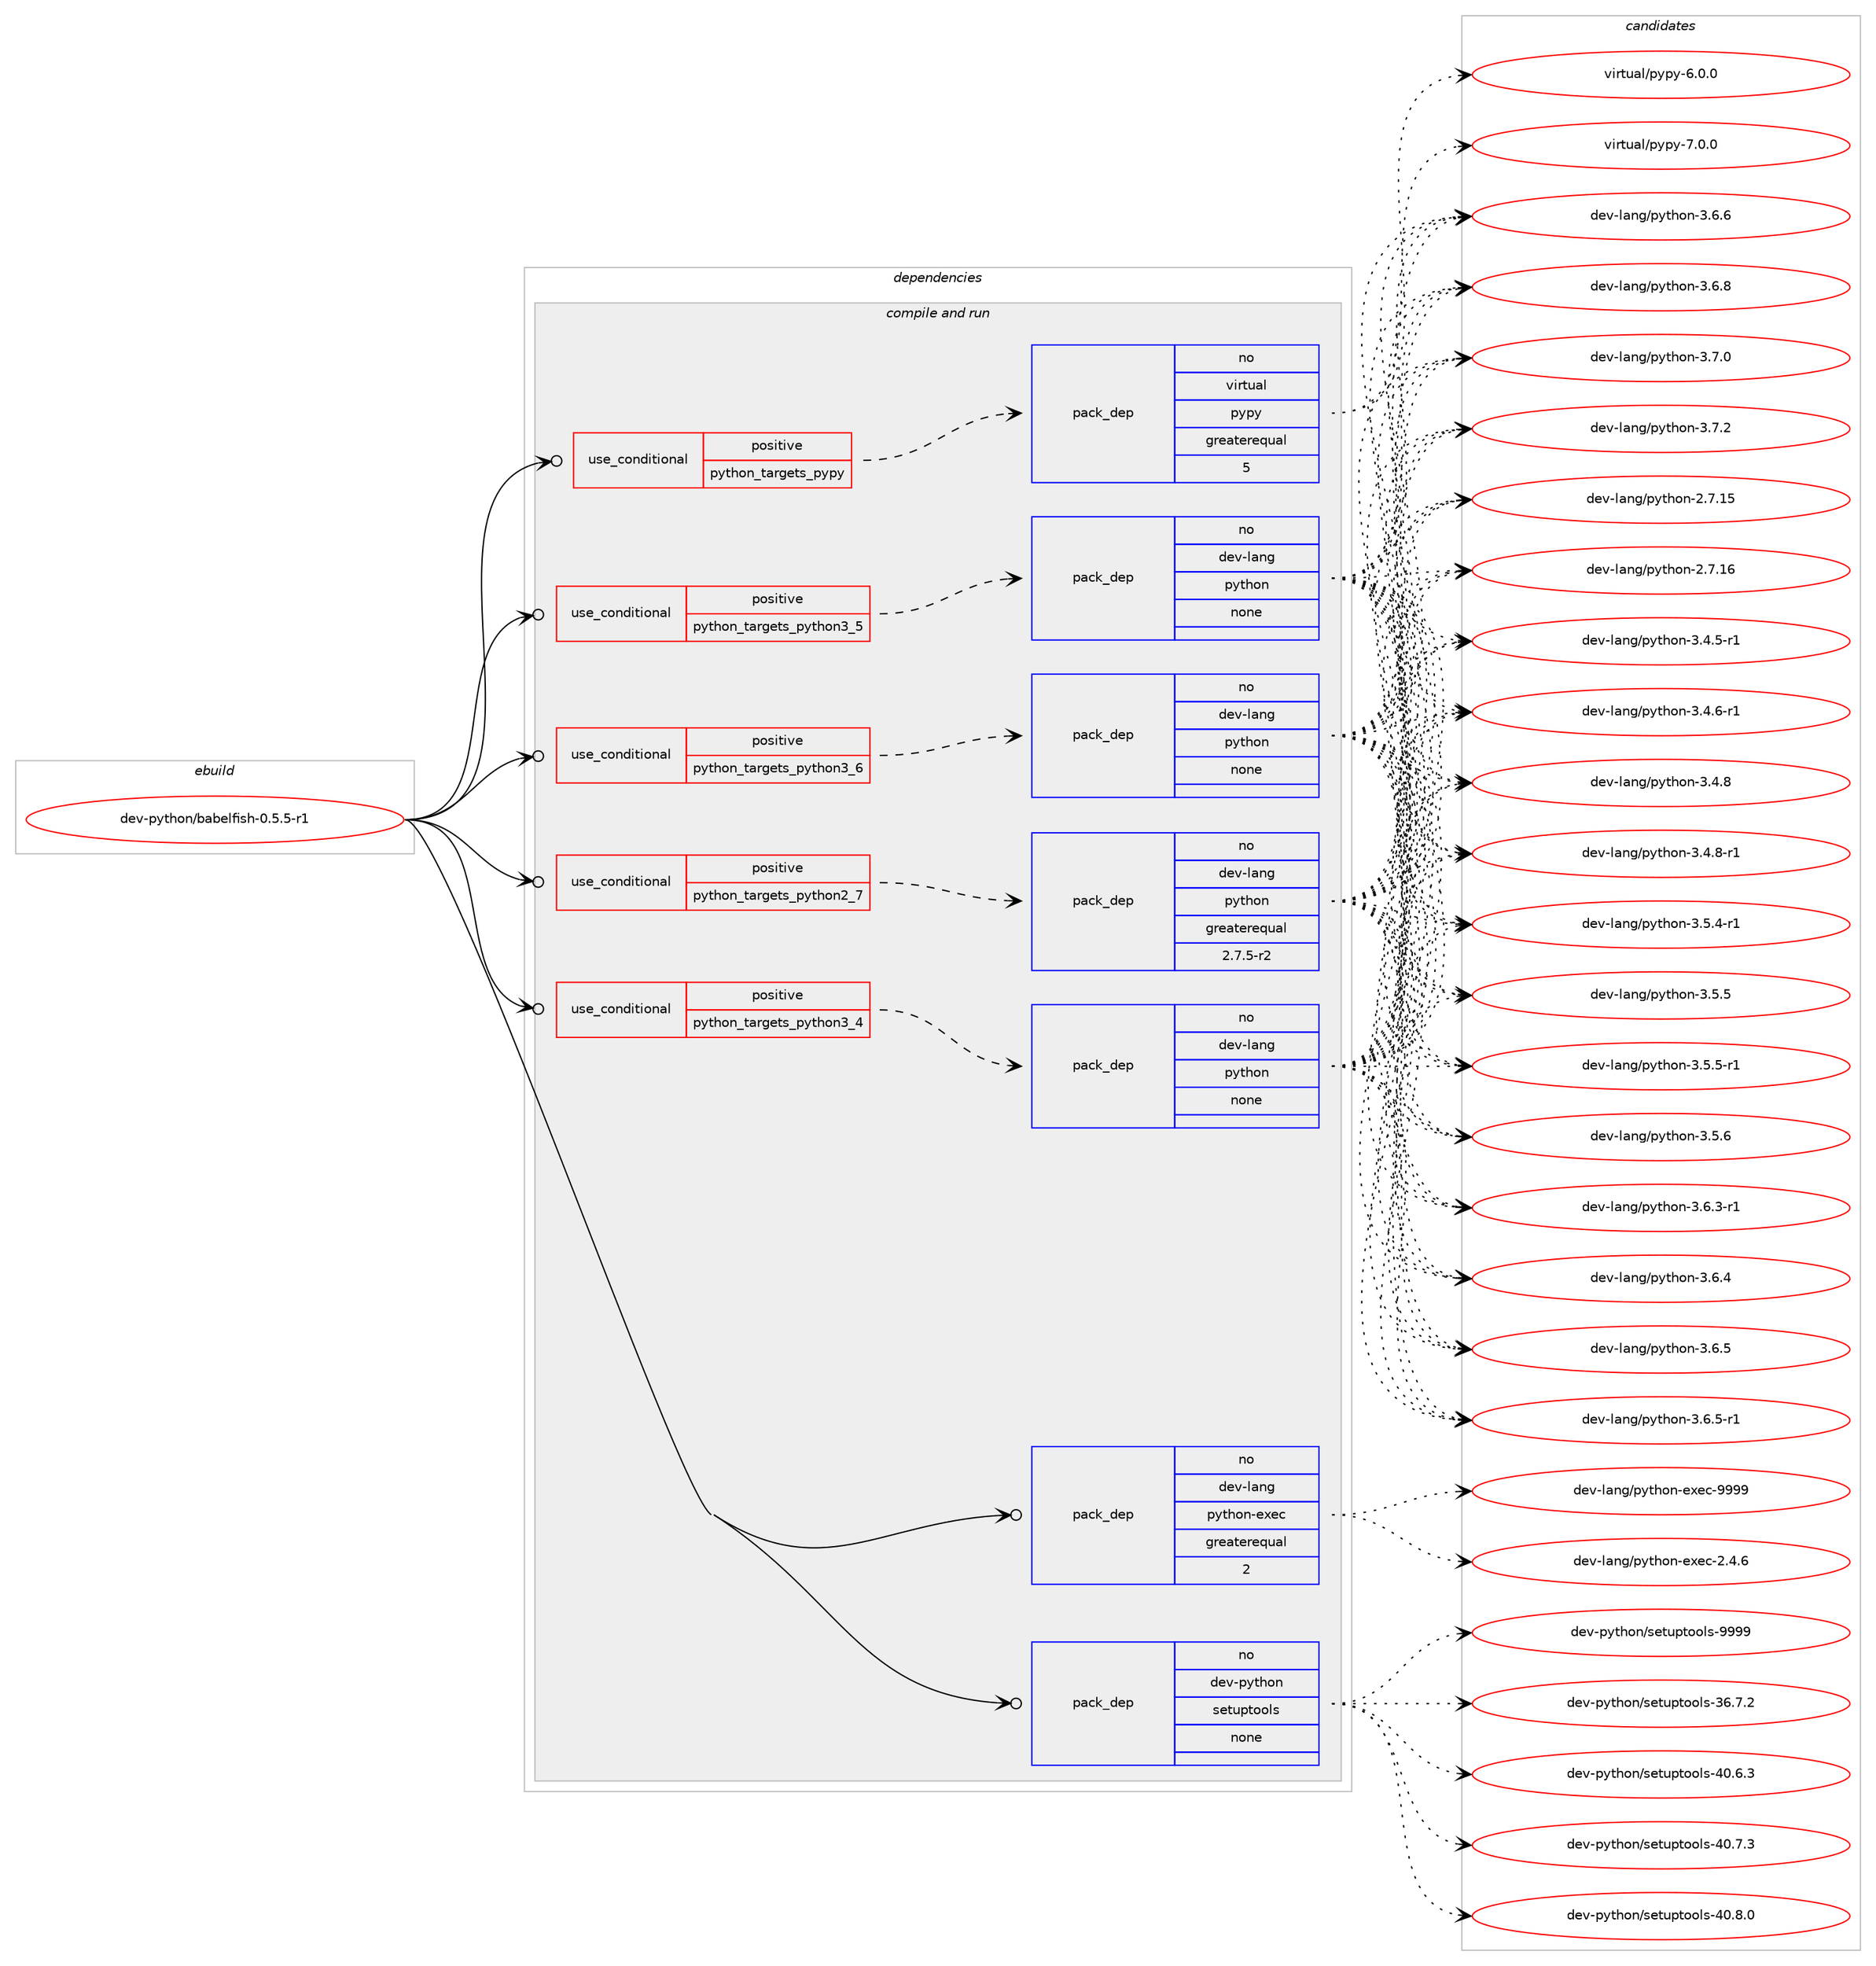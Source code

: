 digraph prolog {

# *************
# Graph options
# *************

newrank=true;
concentrate=true;
compound=true;
graph [rankdir=LR,fontname=Helvetica,fontsize=10,ranksep=1.5];#, ranksep=2.5, nodesep=0.2];
edge  [arrowhead=vee];
node  [fontname=Helvetica,fontsize=10];

# **********
# The ebuild
# **********

subgraph cluster_leftcol {
color=gray;
rank=same;
label=<<i>ebuild</i>>;
id [label="dev-python/babelfish-0.5.5-r1", color=red, width=4, href="../dev-python/babelfish-0.5.5-r1.svg"];
}

# ****************
# The dependencies
# ****************

subgraph cluster_midcol {
color=gray;
label=<<i>dependencies</i>>;
subgraph cluster_compile {
fillcolor="#eeeeee";
style=filled;
label=<<i>compile</i>>;
}
subgraph cluster_compileandrun {
fillcolor="#eeeeee";
style=filled;
label=<<i>compile and run</i>>;
subgraph cond371385 {
dependency1400177 [label=<<TABLE BORDER="0" CELLBORDER="1" CELLSPACING="0" CELLPADDING="4"><TR><TD ROWSPAN="3" CELLPADDING="10">use_conditional</TD></TR><TR><TD>positive</TD></TR><TR><TD>python_targets_pypy</TD></TR></TABLE>>, shape=none, color=red];
subgraph pack1005565 {
dependency1400178 [label=<<TABLE BORDER="0" CELLBORDER="1" CELLSPACING="0" CELLPADDING="4" WIDTH="220"><TR><TD ROWSPAN="6" CELLPADDING="30">pack_dep</TD></TR><TR><TD WIDTH="110">no</TD></TR><TR><TD>virtual</TD></TR><TR><TD>pypy</TD></TR><TR><TD>greaterequal</TD></TR><TR><TD>5</TD></TR></TABLE>>, shape=none, color=blue];
}
dependency1400177:e -> dependency1400178:w [weight=20,style="dashed",arrowhead="vee"];
}
id:e -> dependency1400177:w [weight=20,style="solid",arrowhead="odotvee"];
subgraph cond371386 {
dependency1400179 [label=<<TABLE BORDER="0" CELLBORDER="1" CELLSPACING="0" CELLPADDING="4"><TR><TD ROWSPAN="3" CELLPADDING="10">use_conditional</TD></TR><TR><TD>positive</TD></TR><TR><TD>python_targets_python2_7</TD></TR></TABLE>>, shape=none, color=red];
subgraph pack1005566 {
dependency1400180 [label=<<TABLE BORDER="0" CELLBORDER="1" CELLSPACING="0" CELLPADDING="4" WIDTH="220"><TR><TD ROWSPAN="6" CELLPADDING="30">pack_dep</TD></TR><TR><TD WIDTH="110">no</TD></TR><TR><TD>dev-lang</TD></TR><TR><TD>python</TD></TR><TR><TD>greaterequal</TD></TR><TR><TD>2.7.5-r2</TD></TR></TABLE>>, shape=none, color=blue];
}
dependency1400179:e -> dependency1400180:w [weight=20,style="dashed",arrowhead="vee"];
}
id:e -> dependency1400179:w [weight=20,style="solid",arrowhead="odotvee"];
subgraph cond371387 {
dependency1400181 [label=<<TABLE BORDER="0" CELLBORDER="1" CELLSPACING="0" CELLPADDING="4"><TR><TD ROWSPAN="3" CELLPADDING="10">use_conditional</TD></TR><TR><TD>positive</TD></TR><TR><TD>python_targets_python3_4</TD></TR></TABLE>>, shape=none, color=red];
subgraph pack1005567 {
dependency1400182 [label=<<TABLE BORDER="0" CELLBORDER="1" CELLSPACING="0" CELLPADDING="4" WIDTH="220"><TR><TD ROWSPAN="6" CELLPADDING="30">pack_dep</TD></TR><TR><TD WIDTH="110">no</TD></TR><TR><TD>dev-lang</TD></TR><TR><TD>python</TD></TR><TR><TD>none</TD></TR><TR><TD></TD></TR></TABLE>>, shape=none, color=blue];
}
dependency1400181:e -> dependency1400182:w [weight=20,style="dashed",arrowhead="vee"];
}
id:e -> dependency1400181:w [weight=20,style="solid",arrowhead="odotvee"];
subgraph cond371388 {
dependency1400183 [label=<<TABLE BORDER="0" CELLBORDER="1" CELLSPACING="0" CELLPADDING="4"><TR><TD ROWSPAN="3" CELLPADDING="10">use_conditional</TD></TR><TR><TD>positive</TD></TR><TR><TD>python_targets_python3_5</TD></TR></TABLE>>, shape=none, color=red];
subgraph pack1005568 {
dependency1400184 [label=<<TABLE BORDER="0" CELLBORDER="1" CELLSPACING="0" CELLPADDING="4" WIDTH="220"><TR><TD ROWSPAN="6" CELLPADDING="30">pack_dep</TD></TR><TR><TD WIDTH="110">no</TD></TR><TR><TD>dev-lang</TD></TR><TR><TD>python</TD></TR><TR><TD>none</TD></TR><TR><TD></TD></TR></TABLE>>, shape=none, color=blue];
}
dependency1400183:e -> dependency1400184:w [weight=20,style="dashed",arrowhead="vee"];
}
id:e -> dependency1400183:w [weight=20,style="solid",arrowhead="odotvee"];
subgraph cond371389 {
dependency1400185 [label=<<TABLE BORDER="0" CELLBORDER="1" CELLSPACING="0" CELLPADDING="4"><TR><TD ROWSPAN="3" CELLPADDING="10">use_conditional</TD></TR><TR><TD>positive</TD></TR><TR><TD>python_targets_python3_6</TD></TR></TABLE>>, shape=none, color=red];
subgraph pack1005569 {
dependency1400186 [label=<<TABLE BORDER="0" CELLBORDER="1" CELLSPACING="0" CELLPADDING="4" WIDTH="220"><TR><TD ROWSPAN="6" CELLPADDING="30">pack_dep</TD></TR><TR><TD WIDTH="110">no</TD></TR><TR><TD>dev-lang</TD></TR><TR><TD>python</TD></TR><TR><TD>none</TD></TR><TR><TD></TD></TR></TABLE>>, shape=none, color=blue];
}
dependency1400185:e -> dependency1400186:w [weight=20,style="dashed",arrowhead="vee"];
}
id:e -> dependency1400185:w [weight=20,style="solid",arrowhead="odotvee"];
subgraph pack1005570 {
dependency1400187 [label=<<TABLE BORDER="0" CELLBORDER="1" CELLSPACING="0" CELLPADDING="4" WIDTH="220"><TR><TD ROWSPAN="6" CELLPADDING="30">pack_dep</TD></TR><TR><TD WIDTH="110">no</TD></TR><TR><TD>dev-lang</TD></TR><TR><TD>python-exec</TD></TR><TR><TD>greaterequal</TD></TR><TR><TD>2</TD></TR></TABLE>>, shape=none, color=blue];
}
id:e -> dependency1400187:w [weight=20,style="solid",arrowhead="odotvee"];
subgraph pack1005571 {
dependency1400188 [label=<<TABLE BORDER="0" CELLBORDER="1" CELLSPACING="0" CELLPADDING="4" WIDTH="220"><TR><TD ROWSPAN="6" CELLPADDING="30">pack_dep</TD></TR><TR><TD WIDTH="110">no</TD></TR><TR><TD>dev-python</TD></TR><TR><TD>setuptools</TD></TR><TR><TD>none</TD></TR><TR><TD></TD></TR></TABLE>>, shape=none, color=blue];
}
id:e -> dependency1400188:w [weight=20,style="solid",arrowhead="odotvee"];
}
subgraph cluster_run {
fillcolor="#eeeeee";
style=filled;
label=<<i>run</i>>;
}
}

# **************
# The candidates
# **************

subgraph cluster_choices {
rank=same;
color=gray;
label=<<i>candidates</i>>;

subgraph choice1005565 {
color=black;
nodesep=1;
choice1181051141161179710847112121112121455446484648 [label="virtual/pypy-6.0.0", color=red, width=4,href="../virtual/pypy-6.0.0.svg"];
choice1181051141161179710847112121112121455546484648 [label="virtual/pypy-7.0.0", color=red, width=4,href="../virtual/pypy-7.0.0.svg"];
dependency1400178:e -> choice1181051141161179710847112121112121455446484648:w [style=dotted,weight="100"];
dependency1400178:e -> choice1181051141161179710847112121112121455546484648:w [style=dotted,weight="100"];
}
subgraph choice1005566 {
color=black;
nodesep=1;
choice10010111845108971101034711212111610411111045504655464953 [label="dev-lang/python-2.7.15", color=red, width=4,href="../dev-lang/python-2.7.15.svg"];
choice10010111845108971101034711212111610411111045504655464954 [label="dev-lang/python-2.7.16", color=red, width=4,href="../dev-lang/python-2.7.16.svg"];
choice1001011184510897110103471121211161041111104551465246534511449 [label="dev-lang/python-3.4.5-r1", color=red, width=4,href="../dev-lang/python-3.4.5-r1.svg"];
choice1001011184510897110103471121211161041111104551465246544511449 [label="dev-lang/python-3.4.6-r1", color=red, width=4,href="../dev-lang/python-3.4.6-r1.svg"];
choice100101118451089711010347112121116104111110455146524656 [label="dev-lang/python-3.4.8", color=red, width=4,href="../dev-lang/python-3.4.8.svg"];
choice1001011184510897110103471121211161041111104551465246564511449 [label="dev-lang/python-3.4.8-r1", color=red, width=4,href="../dev-lang/python-3.4.8-r1.svg"];
choice1001011184510897110103471121211161041111104551465346524511449 [label="dev-lang/python-3.5.4-r1", color=red, width=4,href="../dev-lang/python-3.5.4-r1.svg"];
choice100101118451089711010347112121116104111110455146534653 [label="dev-lang/python-3.5.5", color=red, width=4,href="../dev-lang/python-3.5.5.svg"];
choice1001011184510897110103471121211161041111104551465346534511449 [label="dev-lang/python-3.5.5-r1", color=red, width=4,href="../dev-lang/python-3.5.5-r1.svg"];
choice100101118451089711010347112121116104111110455146534654 [label="dev-lang/python-3.5.6", color=red, width=4,href="../dev-lang/python-3.5.6.svg"];
choice1001011184510897110103471121211161041111104551465446514511449 [label="dev-lang/python-3.6.3-r1", color=red, width=4,href="../dev-lang/python-3.6.3-r1.svg"];
choice100101118451089711010347112121116104111110455146544652 [label="dev-lang/python-3.6.4", color=red, width=4,href="../dev-lang/python-3.6.4.svg"];
choice100101118451089711010347112121116104111110455146544653 [label="dev-lang/python-3.6.5", color=red, width=4,href="../dev-lang/python-3.6.5.svg"];
choice1001011184510897110103471121211161041111104551465446534511449 [label="dev-lang/python-3.6.5-r1", color=red, width=4,href="../dev-lang/python-3.6.5-r1.svg"];
choice100101118451089711010347112121116104111110455146544654 [label="dev-lang/python-3.6.6", color=red, width=4,href="../dev-lang/python-3.6.6.svg"];
choice100101118451089711010347112121116104111110455146544656 [label="dev-lang/python-3.6.8", color=red, width=4,href="../dev-lang/python-3.6.8.svg"];
choice100101118451089711010347112121116104111110455146554648 [label="dev-lang/python-3.7.0", color=red, width=4,href="../dev-lang/python-3.7.0.svg"];
choice100101118451089711010347112121116104111110455146554650 [label="dev-lang/python-3.7.2", color=red, width=4,href="../dev-lang/python-3.7.2.svg"];
dependency1400180:e -> choice10010111845108971101034711212111610411111045504655464953:w [style=dotted,weight="100"];
dependency1400180:e -> choice10010111845108971101034711212111610411111045504655464954:w [style=dotted,weight="100"];
dependency1400180:e -> choice1001011184510897110103471121211161041111104551465246534511449:w [style=dotted,weight="100"];
dependency1400180:e -> choice1001011184510897110103471121211161041111104551465246544511449:w [style=dotted,weight="100"];
dependency1400180:e -> choice100101118451089711010347112121116104111110455146524656:w [style=dotted,weight="100"];
dependency1400180:e -> choice1001011184510897110103471121211161041111104551465246564511449:w [style=dotted,weight="100"];
dependency1400180:e -> choice1001011184510897110103471121211161041111104551465346524511449:w [style=dotted,weight="100"];
dependency1400180:e -> choice100101118451089711010347112121116104111110455146534653:w [style=dotted,weight="100"];
dependency1400180:e -> choice1001011184510897110103471121211161041111104551465346534511449:w [style=dotted,weight="100"];
dependency1400180:e -> choice100101118451089711010347112121116104111110455146534654:w [style=dotted,weight="100"];
dependency1400180:e -> choice1001011184510897110103471121211161041111104551465446514511449:w [style=dotted,weight="100"];
dependency1400180:e -> choice100101118451089711010347112121116104111110455146544652:w [style=dotted,weight="100"];
dependency1400180:e -> choice100101118451089711010347112121116104111110455146544653:w [style=dotted,weight="100"];
dependency1400180:e -> choice1001011184510897110103471121211161041111104551465446534511449:w [style=dotted,weight="100"];
dependency1400180:e -> choice100101118451089711010347112121116104111110455146544654:w [style=dotted,weight="100"];
dependency1400180:e -> choice100101118451089711010347112121116104111110455146544656:w [style=dotted,weight="100"];
dependency1400180:e -> choice100101118451089711010347112121116104111110455146554648:w [style=dotted,weight="100"];
dependency1400180:e -> choice100101118451089711010347112121116104111110455146554650:w [style=dotted,weight="100"];
}
subgraph choice1005567 {
color=black;
nodesep=1;
choice10010111845108971101034711212111610411111045504655464953 [label="dev-lang/python-2.7.15", color=red, width=4,href="../dev-lang/python-2.7.15.svg"];
choice10010111845108971101034711212111610411111045504655464954 [label="dev-lang/python-2.7.16", color=red, width=4,href="../dev-lang/python-2.7.16.svg"];
choice1001011184510897110103471121211161041111104551465246534511449 [label="dev-lang/python-3.4.5-r1", color=red, width=4,href="../dev-lang/python-3.4.5-r1.svg"];
choice1001011184510897110103471121211161041111104551465246544511449 [label="dev-lang/python-3.4.6-r1", color=red, width=4,href="../dev-lang/python-3.4.6-r1.svg"];
choice100101118451089711010347112121116104111110455146524656 [label="dev-lang/python-3.4.8", color=red, width=4,href="../dev-lang/python-3.4.8.svg"];
choice1001011184510897110103471121211161041111104551465246564511449 [label="dev-lang/python-3.4.8-r1", color=red, width=4,href="../dev-lang/python-3.4.8-r1.svg"];
choice1001011184510897110103471121211161041111104551465346524511449 [label="dev-lang/python-3.5.4-r1", color=red, width=4,href="../dev-lang/python-3.5.4-r1.svg"];
choice100101118451089711010347112121116104111110455146534653 [label="dev-lang/python-3.5.5", color=red, width=4,href="../dev-lang/python-3.5.5.svg"];
choice1001011184510897110103471121211161041111104551465346534511449 [label="dev-lang/python-3.5.5-r1", color=red, width=4,href="../dev-lang/python-3.5.5-r1.svg"];
choice100101118451089711010347112121116104111110455146534654 [label="dev-lang/python-3.5.6", color=red, width=4,href="../dev-lang/python-3.5.6.svg"];
choice1001011184510897110103471121211161041111104551465446514511449 [label="dev-lang/python-3.6.3-r1", color=red, width=4,href="../dev-lang/python-3.6.3-r1.svg"];
choice100101118451089711010347112121116104111110455146544652 [label="dev-lang/python-3.6.4", color=red, width=4,href="../dev-lang/python-3.6.4.svg"];
choice100101118451089711010347112121116104111110455146544653 [label="dev-lang/python-3.6.5", color=red, width=4,href="../dev-lang/python-3.6.5.svg"];
choice1001011184510897110103471121211161041111104551465446534511449 [label="dev-lang/python-3.6.5-r1", color=red, width=4,href="../dev-lang/python-3.6.5-r1.svg"];
choice100101118451089711010347112121116104111110455146544654 [label="dev-lang/python-3.6.6", color=red, width=4,href="../dev-lang/python-3.6.6.svg"];
choice100101118451089711010347112121116104111110455146544656 [label="dev-lang/python-3.6.8", color=red, width=4,href="../dev-lang/python-3.6.8.svg"];
choice100101118451089711010347112121116104111110455146554648 [label="dev-lang/python-3.7.0", color=red, width=4,href="../dev-lang/python-3.7.0.svg"];
choice100101118451089711010347112121116104111110455146554650 [label="dev-lang/python-3.7.2", color=red, width=4,href="../dev-lang/python-3.7.2.svg"];
dependency1400182:e -> choice10010111845108971101034711212111610411111045504655464953:w [style=dotted,weight="100"];
dependency1400182:e -> choice10010111845108971101034711212111610411111045504655464954:w [style=dotted,weight="100"];
dependency1400182:e -> choice1001011184510897110103471121211161041111104551465246534511449:w [style=dotted,weight="100"];
dependency1400182:e -> choice1001011184510897110103471121211161041111104551465246544511449:w [style=dotted,weight="100"];
dependency1400182:e -> choice100101118451089711010347112121116104111110455146524656:w [style=dotted,weight="100"];
dependency1400182:e -> choice1001011184510897110103471121211161041111104551465246564511449:w [style=dotted,weight="100"];
dependency1400182:e -> choice1001011184510897110103471121211161041111104551465346524511449:w [style=dotted,weight="100"];
dependency1400182:e -> choice100101118451089711010347112121116104111110455146534653:w [style=dotted,weight="100"];
dependency1400182:e -> choice1001011184510897110103471121211161041111104551465346534511449:w [style=dotted,weight="100"];
dependency1400182:e -> choice100101118451089711010347112121116104111110455146534654:w [style=dotted,weight="100"];
dependency1400182:e -> choice1001011184510897110103471121211161041111104551465446514511449:w [style=dotted,weight="100"];
dependency1400182:e -> choice100101118451089711010347112121116104111110455146544652:w [style=dotted,weight="100"];
dependency1400182:e -> choice100101118451089711010347112121116104111110455146544653:w [style=dotted,weight="100"];
dependency1400182:e -> choice1001011184510897110103471121211161041111104551465446534511449:w [style=dotted,weight="100"];
dependency1400182:e -> choice100101118451089711010347112121116104111110455146544654:w [style=dotted,weight="100"];
dependency1400182:e -> choice100101118451089711010347112121116104111110455146544656:w [style=dotted,weight="100"];
dependency1400182:e -> choice100101118451089711010347112121116104111110455146554648:w [style=dotted,weight="100"];
dependency1400182:e -> choice100101118451089711010347112121116104111110455146554650:w [style=dotted,weight="100"];
}
subgraph choice1005568 {
color=black;
nodesep=1;
choice10010111845108971101034711212111610411111045504655464953 [label="dev-lang/python-2.7.15", color=red, width=4,href="../dev-lang/python-2.7.15.svg"];
choice10010111845108971101034711212111610411111045504655464954 [label="dev-lang/python-2.7.16", color=red, width=4,href="../dev-lang/python-2.7.16.svg"];
choice1001011184510897110103471121211161041111104551465246534511449 [label="dev-lang/python-3.4.5-r1", color=red, width=4,href="../dev-lang/python-3.4.5-r1.svg"];
choice1001011184510897110103471121211161041111104551465246544511449 [label="dev-lang/python-3.4.6-r1", color=red, width=4,href="../dev-lang/python-3.4.6-r1.svg"];
choice100101118451089711010347112121116104111110455146524656 [label="dev-lang/python-3.4.8", color=red, width=4,href="../dev-lang/python-3.4.8.svg"];
choice1001011184510897110103471121211161041111104551465246564511449 [label="dev-lang/python-3.4.8-r1", color=red, width=4,href="../dev-lang/python-3.4.8-r1.svg"];
choice1001011184510897110103471121211161041111104551465346524511449 [label="dev-lang/python-3.5.4-r1", color=red, width=4,href="../dev-lang/python-3.5.4-r1.svg"];
choice100101118451089711010347112121116104111110455146534653 [label="dev-lang/python-3.5.5", color=red, width=4,href="../dev-lang/python-3.5.5.svg"];
choice1001011184510897110103471121211161041111104551465346534511449 [label="dev-lang/python-3.5.5-r1", color=red, width=4,href="../dev-lang/python-3.5.5-r1.svg"];
choice100101118451089711010347112121116104111110455146534654 [label="dev-lang/python-3.5.6", color=red, width=4,href="../dev-lang/python-3.5.6.svg"];
choice1001011184510897110103471121211161041111104551465446514511449 [label="dev-lang/python-3.6.3-r1", color=red, width=4,href="../dev-lang/python-3.6.3-r1.svg"];
choice100101118451089711010347112121116104111110455146544652 [label="dev-lang/python-3.6.4", color=red, width=4,href="../dev-lang/python-3.6.4.svg"];
choice100101118451089711010347112121116104111110455146544653 [label="dev-lang/python-3.6.5", color=red, width=4,href="../dev-lang/python-3.6.5.svg"];
choice1001011184510897110103471121211161041111104551465446534511449 [label="dev-lang/python-3.6.5-r1", color=red, width=4,href="../dev-lang/python-3.6.5-r1.svg"];
choice100101118451089711010347112121116104111110455146544654 [label="dev-lang/python-3.6.6", color=red, width=4,href="../dev-lang/python-3.6.6.svg"];
choice100101118451089711010347112121116104111110455146544656 [label="dev-lang/python-3.6.8", color=red, width=4,href="../dev-lang/python-3.6.8.svg"];
choice100101118451089711010347112121116104111110455146554648 [label="dev-lang/python-3.7.0", color=red, width=4,href="../dev-lang/python-3.7.0.svg"];
choice100101118451089711010347112121116104111110455146554650 [label="dev-lang/python-3.7.2", color=red, width=4,href="../dev-lang/python-3.7.2.svg"];
dependency1400184:e -> choice10010111845108971101034711212111610411111045504655464953:w [style=dotted,weight="100"];
dependency1400184:e -> choice10010111845108971101034711212111610411111045504655464954:w [style=dotted,weight="100"];
dependency1400184:e -> choice1001011184510897110103471121211161041111104551465246534511449:w [style=dotted,weight="100"];
dependency1400184:e -> choice1001011184510897110103471121211161041111104551465246544511449:w [style=dotted,weight="100"];
dependency1400184:e -> choice100101118451089711010347112121116104111110455146524656:w [style=dotted,weight="100"];
dependency1400184:e -> choice1001011184510897110103471121211161041111104551465246564511449:w [style=dotted,weight="100"];
dependency1400184:e -> choice1001011184510897110103471121211161041111104551465346524511449:w [style=dotted,weight="100"];
dependency1400184:e -> choice100101118451089711010347112121116104111110455146534653:w [style=dotted,weight="100"];
dependency1400184:e -> choice1001011184510897110103471121211161041111104551465346534511449:w [style=dotted,weight="100"];
dependency1400184:e -> choice100101118451089711010347112121116104111110455146534654:w [style=dotted,weight="100"];
dependency1400184:e -> choice1001011184510897110103471121211161041111104551465446514511449:w [style=dotted,weight="100"];
dependency1400184:e -> choice100101118451089711010347112121116104111110455146544652:w [style=dotted,weight="100"];
dependency1400184:e -> choice100101118451089711010347112121116104111110455146544653:w [style=dotted,weight="100"];
dependency1400184:e -> choice1001011184510897110103471121211161041111104551465446534511449:w [style=dotted,weight="100"];
dependency1400184:e -> choice100101118451089711010347112121116104111110455146544654:w [style=dotted,weight="100"];
dependency1400184:e -> choice100101118451089711010347112121116104111110455146544656:w [style=dotted,weight="100"];
dependency1400184:e -> choice100101118451089711010347112121116104111110455146554648:w [style=dotted,weight="100"];
dependency1400184:e -> choice100101118451089711010347112121116104111110455146554650:w [style=dotted,weight="100"];
}
subgraph choice1005569 {
color=black;
nodesep=1;
choice10010111845108971101034711212111610411111045504655464953 [label="dev-lang/python-2.7.15", color=red, width=4,href="../dev-lang/python-2.7.15.svg"];
choice10010111845108971101034711212111610411111045504655464954 [label="dev-lang/python-2.7.16", color=red, width=4,href="../dev-lang/python-2.7.16.svg"];
choice1001011184510897110103471121211161041111104551465246534511449 [label="dev-lang/python-3.4.5-r1", color=red, width=4,href="../dev-lang/python-3.4.5-r1.svg"];
choice1001011184510897110103471121211161041111104551465246544511449 [label="dev-lang/python-3.4.6-r1", color=red, width=4,href="../dev-lang/python-3.4.6-r1.svg"];
choice100101118451089711010347112121116104111110455146524656 [label="dev-lang/python-3.4.8", color=red, width=4,href="../dev-lang/python-3.4.8.svg"];
choice1001011184510897110103471121211161041111104551465246564511449 [label="dev-lang/python-3.4.8-r1", color=red, width=4,href="../dev-lang/python-3.4.8-r1.svg"];
choice1001011184510897110103471121211161041111104551465346524511449 [label="dev-lang/python-3.5.4-r1", color=red, width=4,href="../dev-lang/python-3.5.4-r1.svg"];
choice100101118451089711010347112121116104111110455146534653 [label="dev-lang/python-3.5.5", color=red, width=4,href="../dev-lang/python-3.5.5.svg"];
choice1001011184510897110103471121211161041111104551465346534511449 [label="dev-lang/python-3.5.5-r1", color=red, width=4,href="../dev-lang/python-3.5.5-r1.svg"];
choice100101118451089711010347112121116104111110455146534654 [label="dev-lang/python-3.5.6", color=red, width=4,href="../dev-lang/python-3.5.6.svg"];
choice1001011184510897110103471121211161041111104551465446514511449 [label="dev-lang/python-3.6.3-r1", color=red, width=4,href="../dev-lang/python-3.6.3-r1.svg"];
choice100101118451089711010347112121116104111110455146544652 [label="dev-lang/python-3.6.4", color=red, width=4,href="../dev-lang/python-3.6.4.svg"];
choice100101118451089711010347112121116104111110455146544653 [label="dev-lang/python-3.6.5", color=red, width=4,href="../dev-lang/python-3.6.5.svg"];
choice1001011184510897110103471121211161041111104551465446534511449 [label="dev-lang/python-3.6.5-r1", color=red, width=4,href="../dev-lang/python-3.6.5-r1.svg"];
choice100101118451089711010347112121116104111110455146544654 [label="dev-lang/python-3.6.6", color=red, width=4,href="../dev-lang/python-3.6.6.svg"];
choice100101118451089711010347112121116104111110455146544656 [label="dev-lang/python-3.6.8", color=red, width=4,href="../dev-lang/python-3.6.8.svg"];
choice100101118451089711010347112121116104111110455146554648 [label="dev-lang/python-3.7.0", color=red, width=4,href="../dev-lang/python-3.7.0.svg"];
choice100101118451089711010347112121116104111110455146554650 [label="dev-lang/python-3.7.2", color=red, width=4,href="../dev-lang/python-3.7.2.svg"];
dependency1400186:e -> choice10010111845108971101034711212111610411111045504655464953:w [style=dotted,weight="100"];
dependency1400186:e -> choice10010111845108971101034711212111610411111045504655464954:w [style=dotted,weight="100"];
dependency1400186:e -> choice1001011184510897110103471121211161041111104551465246534511449:w [style=dotted,weight="100"];
dependency1400186:e -> choice1001011184510897110103471121211161041111104551465246544511449:w [style=dotted,weight="100"];
dependency1400186:e -> choice100101118451089711010347112121116104111110455146524656:w [style=dotted,weight="100"];
dependency1400186:e -> choice1001011184510897110103471121211161041111104551465246564511449:w [style=dotted,weight="100"];
dependency1400186:e -> choice1001011184510897110103471121211161041111104551465346524511449:w [style=dotted,weight="100"];
dependency1400186:e -> choice100101118451089711010347112121116104111110455146534653:w [style=dotted,weight="100"];
dependency1400186:e -> choice1001011184510897110103471121211161041111104551465346534511449:w [style=dotted,weight="100"];
dependency1400186:e -> choice100101118451089711010347112121116104111110455146534654:w [style=dotted,weight="100"];
dependency1400186:e -> choice1001011184510897110103471121211161041111104551465446514511449:w [style=dotted,weight="100"];
dependency1400186:e -> choice100101118451089711010347112121116104111110455146544652:w [style=dotted,weight="100"];
dependency1400186:e -> choice100101118451089711010347112121116104111110455146544653:w [style=dotted,weight="100"];
dependency1400186:e -> choice1001011184510897110103471121211161041111104551465446534511449:w [style=dotted,weight="100"];
dependency1400186:e -> choice100101118451089711010347112121116104111110455146544654:w [style=dotted,weight="100"];
dependency1400186:e -> choice100101118451089711010347112121116104111110455146544656:w [style=dotted,weight="100"];
dependency1400186:e -> choice100101118451089711010347112121116104111110455146554648:w [style=dotted,weight="100"];
dependency1400186:e -> choice100101118451089711010347112121116104111110455146554650:w [style=dotted,weight="100"];
}
subgraph choice1005570 {
color=black;
nodesep=1;
choice1001011184510897110103471121211161041111104510112010199455046524654 [label="dev-lang/python-exec-2.4.6", color=red, width=4,href="../dev-lang/python-exec-2.4.6.svg"];
choice10010111845108971101034711212111610411111045101120101994557575757 [label="dev-lang/python-exec-9999", color=red, width=4,href="../dev-lang/python-exec-9999.svg"];
dependency1400187:e -> choice1001011184510897110103471121211161041111104510112010199455046524654:w [style=dotted,weight="100"];
dependency1400187:e -> choice10010111845108971101034711212111610411111045101120101994557575757:w [style=dotted,weight="100"];
}
subgraph choice1005571 {
color=black;
nodesep=1;
choice100101118451121211161041111104711510111611711211611111110811545515446554650 [label="dev-python/setuptools-36.7.2", color=red, width=4,href="../dev-python/setuptools-36.7.2.svg"];
choice100101118451121211161041111104711510111611711211611111110811545524846544651 [label="dev-python/setuptools-40.6.3", color=red, width=4,href="../dev-python/setuptools-40.6.3.svg"];
choice100101118451121211161041111104711510111611711211611111110811545524846554651 [label="dev-python/setuptools-40.7.3", color=red, width=4,href="../dev-python/setuptools-40.7.3.svg"];
choice100101118451121211161041111104711510111611711211611111110811545524846564648 [label="dev-python/setuptools-40.8.0", color=red, width=4,href="../dev-python/setuptools-40.8.0.svg"];
choice10010111845112121116104111110471151011161171121161111111081154557575757 [label="dev-python/setuptools-9999", color=red, width=4,href="../dev-python/setuptools-9999.svg"];
dependency1400188:e -> choice100101118451121211161041111104711510111611711211611111110811545515446554650:w [style=dotted,weight="100"];
dependency1400188:e -> choice100101118451121211161041111104711510111611711211611111110811545524846544651:w [style=dotted,weight="100"];
dependency1400188:e -> choice100101118451121211161041111104711510111611711211611111110811545524846554651:w [style=dotted,weight="100"];
dependency1400188:e -> choice100101118451121211161041111104711510111611711211611111110811545524846564648:w [style=dotted,weight="100"];
dependency1400188:e -> choice10010111845112121116104111110471151011161171121161111111081154557575757:w [style=dotted,weight="100"];
}
}

}
